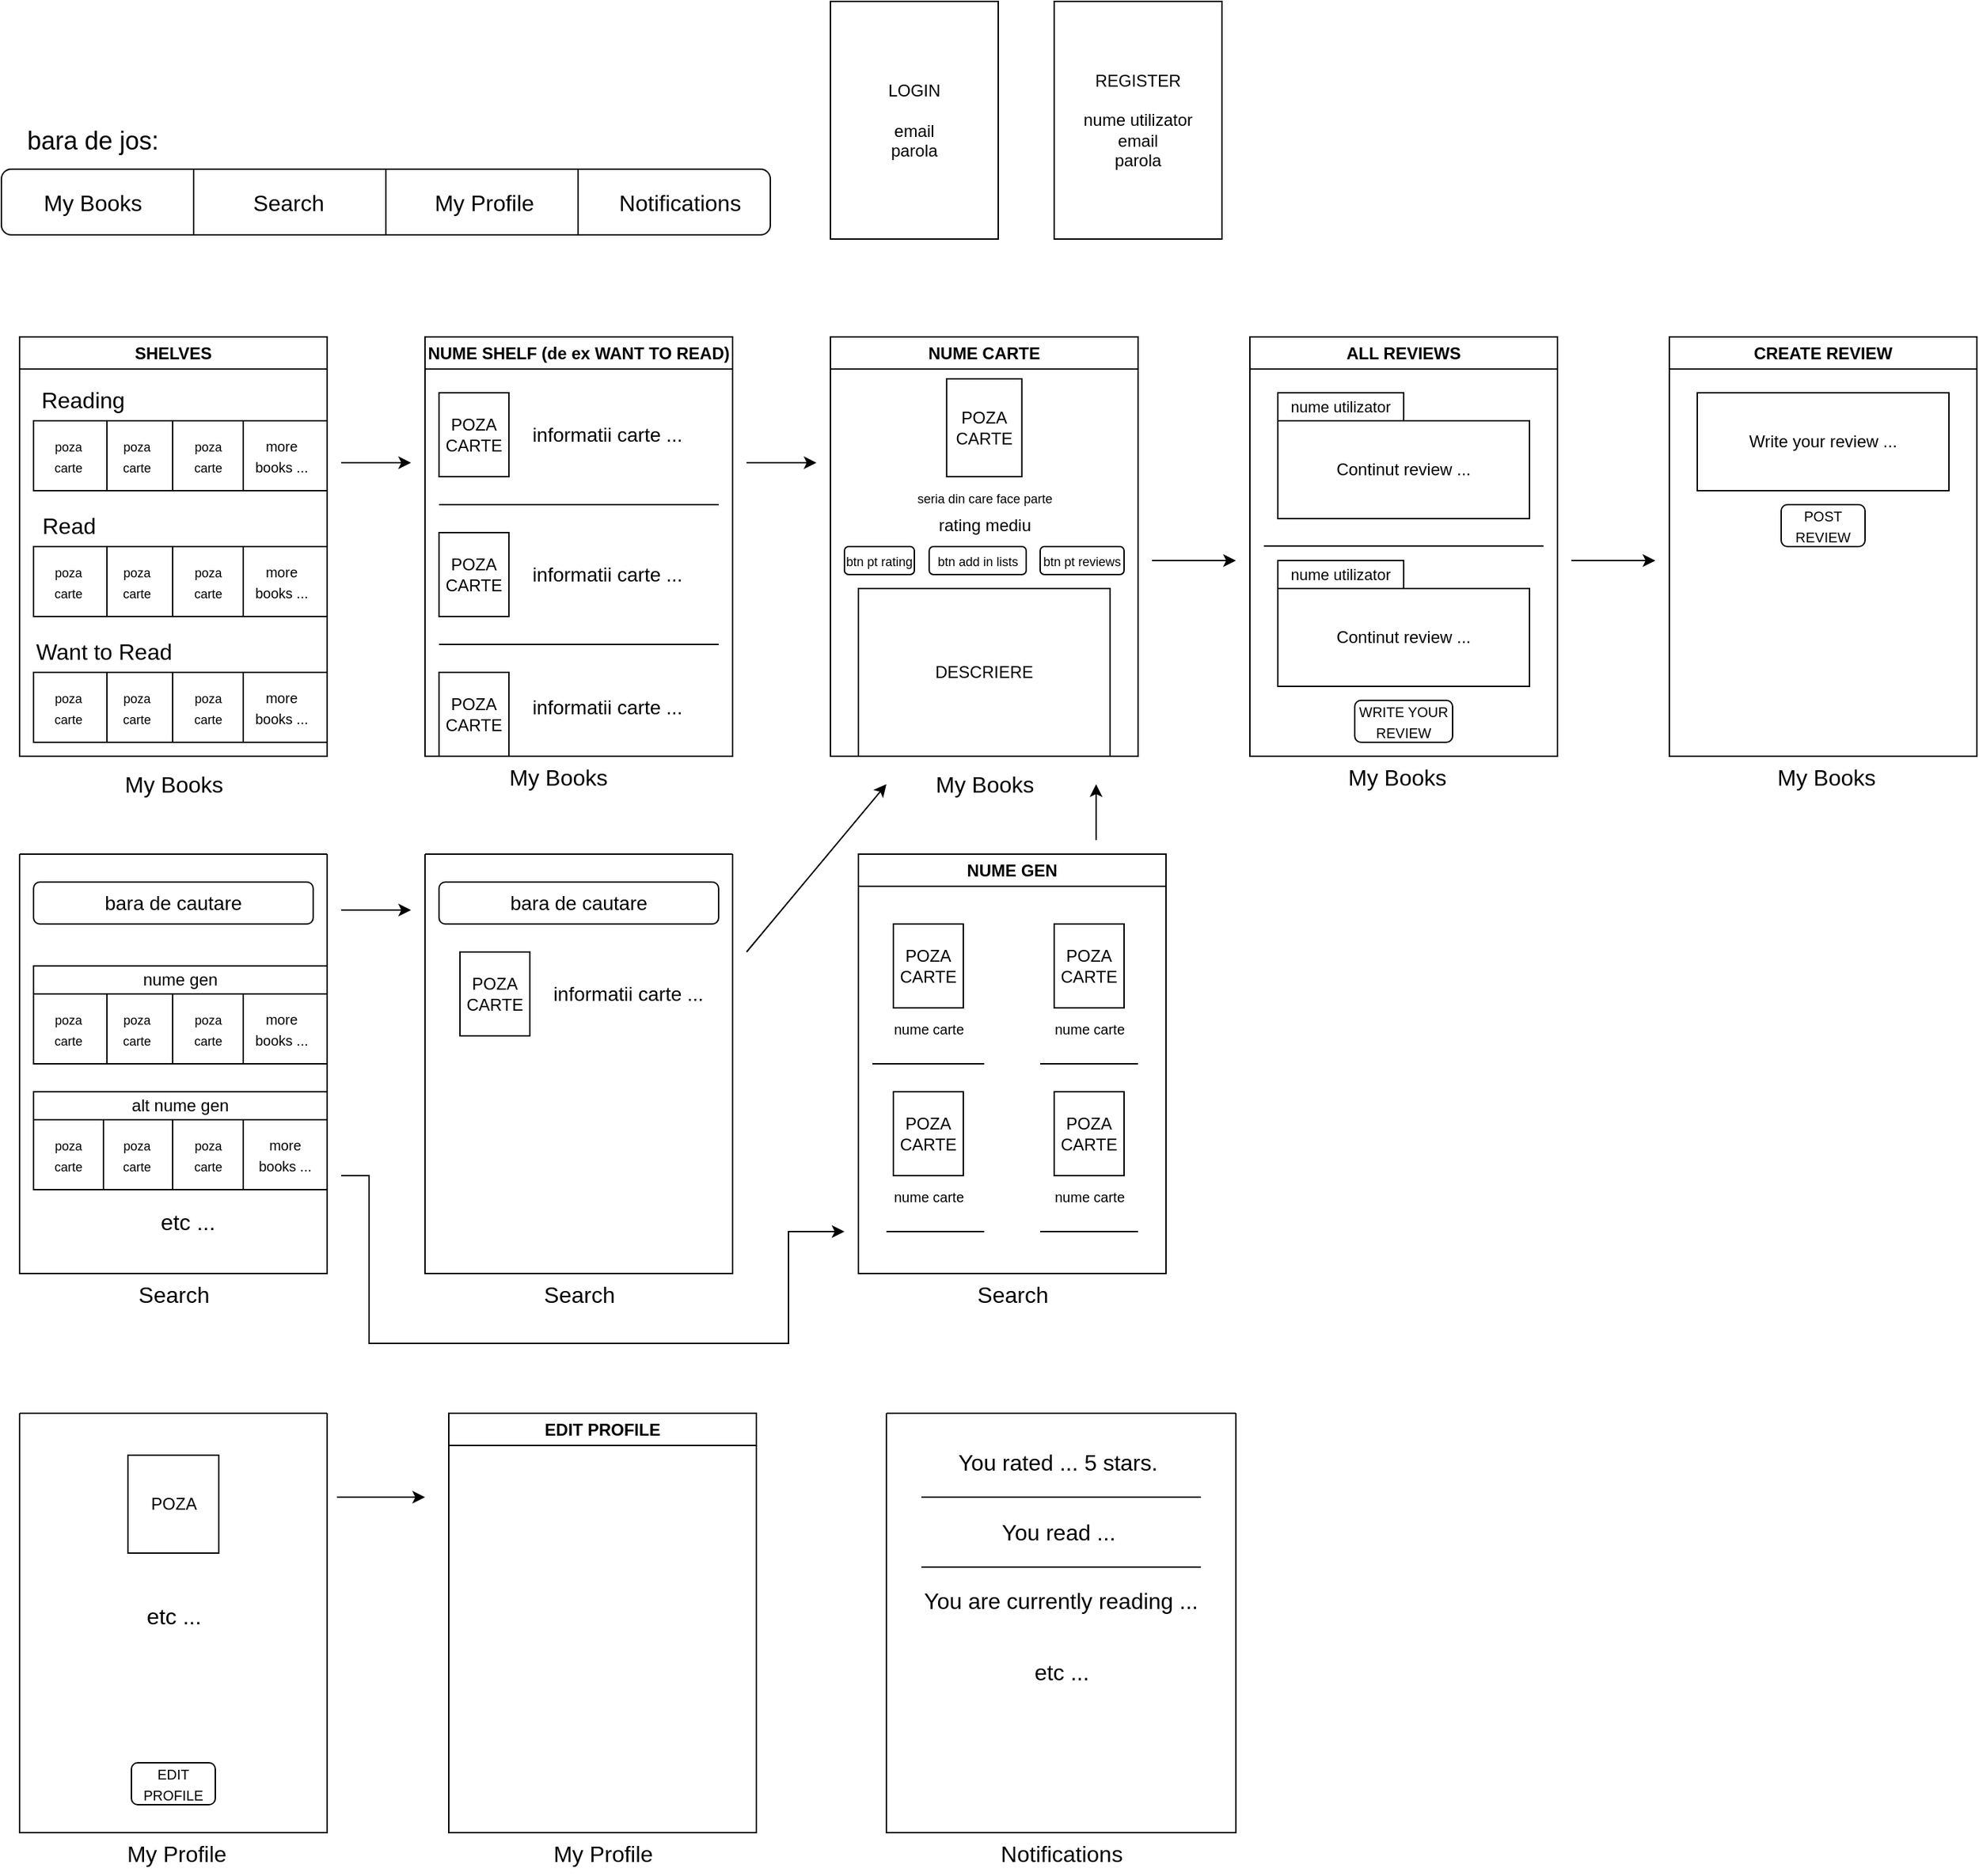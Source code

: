<mxfile version="26.1.0">
  <diagram name="Pagină-1" id="3nINy_-sv0lxahv3zKro">
    <mxGraphModel dx="2117" dy="660" grid="1" gridSize="10" guides="1" tooltips="1" connect="1" arrows="1" fold="1" page="1" pageScale="1" pageWidth="827" pageHeight="1169" math="0" shadow="0">
      <root>
        <mxCell id="0" />
        <mxCell id="1" parent="0" />
        <mxCell id="fT4AIz35A2F0CcpxhLr5-1" value="LOGIN&lt;div&gt;&lt;br&gt;&lt;/div&gt;&lt;div&gt;email&lt;/div&gt;&lt;div&gt;parola&lt;/div&gt;" style="rounded=0;whiteSpace=wrap;html=1;" parent="1" vertex="1">
          <mxGeometry x="70" y="40" width="120" height="170" as="geometry" />
        </mxCell>
        <mxCell id="fT4AIz35A2F0CcpxhLr5-3" value="REGISTER&lt;br&gt;&lt;div&gt;&lt;br&gt;&lt;/div&gt;&lt;div&gt;nume utilizator&lt;/div&gt;&lt;div&gt;email&lt;/div&gt;&lt;div&gt;parola&lt;/div&gt;" style="rounded=0;whiteSpace=wrap;html=1;" parent="1" vertex="1">
          <mxGeometry x="230" y="40" width="120" height="170" as="geometry" />
        </mxCell>
        <mxCell id="fT4AIz35A2F0CcpxhLr5-9" value="NUME CARTE" style="swimlane;whiteSpace=wrap;html=1;" parent="1" vertex="1">
          <mxGeometry x="70" y="280" width="220" height="300" as="geometry" />
        </mxCell>
        <mxCell id="fT4AIz35A2F0CcpxhLr5-10" value="POZA CARTE" style="rounded=0;whiteSpace=wrap;html=1;" parent="fT4AIz35A2F0CcpxhLr5-9" vertex="1">
          <mxGeometry x="83.13" y="30" width="53.75" height="70" as="geometry" />
        </mxCell>
        <mxCell id="fT4AIz35A2F0CcpxhLr5-11" value="&lt;font style=&quot;font-size: 9px;&quot;&gt;seria din care face parte&lt;/font&gt;" style="text;html=1;align=center;verticalAlign=middle;resizable=0;points=[];autosize=1;strokeColor=none;fillColor=none;" parent="fT4AIz35A2F0CcpxhLr5-9" vertex="1">
          <mxGeometry x="50" y="100" width="120" height="30" as="geometry" />
        </mxCell>
        <mxCell id="fT4AIz35A2F0CcpxhLr5-12" value="rating mediu" style="text;html=1;align=center;verticalAlign=middle;resizable=0;points=[];autosize=1;strokeColor=none;fillColor=none;" parent="fT4AIz35A2F0CcpxhLr5-9" vertex="1">
          <mxGeometry x="65" y="120" width="90" height="30" as="geometry" />
        </mxCell>
        <mxCell id="fT4AIz35A2F0CcpxhLr5-16" value="DESCRIERE" style="rounded=0;whiteSpace=wrap;html=1;" parent="fT4AIz35A2F0CcpxhLr5-9" vertex="1">
          <mxGeometry x="20" y="180" width="180" height="120" as="geometry" />
        </mxCell>
        <mxCell id="vKX9cb_u-WbWg1o9BRCX-27" value="&lt;span style=&quot;font-size: 9px;&quot;&gt;btn pt rating&lt;/span&gt;" style="rounded=1;whiteSpace=wrap;html=1;" parent="fT4AIz35A2F0CcpxhLr5-9" vertex="1">
          <mxGeometry x="10" y="150" width="50" height="20" as="geometry" />
        </mxCell>
        <mxCell id="vKX9cb_u-WbWg1o9BRCX-28" value="&lt;span style=&quot;font-size: 9px;&quot;&gt;btn add in lists&lt;/span&gt;" style="rounded=1;whiteSpace=wrap;html=1;" parent="fT4AIz35A2F0CcpxhLr5-9" vertex="1">
          <mxGeometry x="70.63" y="150" width="69.37" height="20" as="geometry" />
        </mxCell>
        <mxCell id="vKX9cb_u-WbWg1o9BRCX-29" value="&lt;span style=&quot;font-size: 9px;&quot;&gt;btn pt reviews&lt;/span&gt;" style="rounded=1;whiteSpace=wrap;html=1;" parent="fT4AIz35A2F0CcpxhLr5-9" vertex="1">
          <mxGeometry x="150" y="150" width="60" height="20" as="geometry" />
        </mxCell>
        <mxCell id="fT4AIz35A2F0CcpxhLr5-20" value="&lt;font style=&quot;font-size: 16px;&quot;&gt;My Books&lt;/font&gt;" style="text;html=1;align=center;verticalAlign=middle;resizable=0;points=[];autosize=1;strokeColor=none;fillColor=none;" parent="1" vertex="1">
          <mxGeometry x="135" y="585" width="90" height="30" as="geometry" />
        </mxCell>
        <mxCell id="fT4AIz35A2F0CcpxhLr5-29" value="&lt;font style=&quot;font-size: 16px;&quot;&gt;Search&lt;/font&gt;" style="text;html=1;align=center;verticalAlign=middle;resizable=0;points=[];autosize=1;strokeColor=none;fillColor=none;" parent="1" vertex="1">
          <mxGeometry x="-435" y="950" width="70" height="30" as="geometry" />
        </mxCell>
        <mxCell id="fT4AIz35A2F0CcpxhLr5-30" value="" style="swimlane;startSize=0;" parent="1" vertex="1">
          <mxGeometry x="-510" y="650" width="220" height="300" as="geometry" />
        </mxCell>
        <mxCell id="fT4AIz35A2F0CcpxhLr5-32" value="&lt;font style=&quot;font-size: 14px;&quot;&gt;bara de cautare&lt;/font&gt;" style="rounded=1;whiteSpace=wrap;html=1;" parent="fT4AIz35A2F0CcpxhLr5-30" vertex="1">
          <mxGeometry x="10" y="20" width="200" height="30" as="geometry" />
        </mxCell>
        <mxCell id="fT4AIz35A2F0CcpxhLr5-33" value="nume gen" style="rounded=0;whiteSpace=wrap;html=1;" parent="fT4AIz35A2F0CcpxhLr5-30" vertex="1">
          <mxGeometry x="10" y="80" width="210" height="20" as="geometry" />
        </mxCell>
        <mxCell id="fT4AIz35A2F0CcpxhLr5-34" value="" style="rounded=0;whiteSpace=wrap;html=1;" parent="fT4AIz35A2F0CcpxhLr5-30" vertex="1">
          <mxGeometry x="10" y="100" width="210" height="50" as="geometry" />
        </mxCell>
        <mxCell id="fT4AIz35A2F0CcpxhLr5-35" value="alt nume gen" style="rounded=0;whiteSpace=wrap;html=1;" parent="fT4AIz35A2F0CcpxhLr5-30" vertex="1">
          <mxGeometry x="10" y="170" width="210" height="20" as="geometry" />
        </mxCell>
        <mxCell id="fT4AIz35A2F0CcpxhLr5-36" value="" style="rounded=0;whiteSpace=wrap;html=1;" parent="fT4AIz35A2F0CcpxhLr5-30" vertex="1">
          <mxGeometry x="10" y="190" width="210" height="50" as="geometry" />
        </mxCell>
        <mxCell id="fT4AIz35A2F0CcpxhLr5-40" value="" style="endArrow=none;html=1;rounded=0;entryX=0.25;entryY=0;entryDx=0;entryDy=0;" parent="fT4AIz35A2F0CcpxhLr5-30" edge="1">
          <mxGeometry width="50" height="50" relative="1" as="geometry">
            <mxPoint x="109.5" y="150" as="sourcePoint" />
            <mxPoint x="109.5" y="100" as="targetPoint" />
          </mxGeometry>
        </mxCell>
        <mxCell id="fT4AIz35A2F0CcpxhLr5-41" value="" style="endArrow=none;html=1;rounded=0;entryX=0.25;entryY=0;entryDx=0;entryDy=0;" parent="fT4AIz35A2F0CcpxhLr5-30" edge="1">
          <mxGeometry width="50" height="50" relative="1" as="geometry">
            <mxPoint x="160" y="150" as="sourcePoint" />
            <mxPoint x="160" y="100" as="targetPoint" />
          </mxGeometry>
        </mxCell>
        <mxCell id="fT4AIz35A2F0CcpxhLr5-42" value="&lt;font style=&quot;font-size: 9px;&quot;&gt;poza carte&lt;/font&gt;" style="text;html=1;align=center;verticalAlign=middle;whiteSpace=wrap;rounded=0;" parent="fT4AIz35A2F0CcpxhLr5-30" vertex="1">
          <mxGeometry x="20" y="110" width="30" height="30" as="geometry" />
        </mxCell>
        <mxCell id="fT4AIz35A2F0CcpxhLr5-44" value="&lt;font style=&quot;font-size: 9px;&quot;&gt;poza carte&lt;/font&gt;" style="text;html=1;align=center;verticalAlign=middle;whiteSpace=wrap;rounded=0;" parent="fT4AIz35A2F0CcpxhLr5-30" vertex="1">
          <mxGeometry x="120" y="110" width="30" height="30" as="geometry" />
        </mxCell>
        <mxCell id="fT4AIz35A2F0CcpxhLr5-43" value="&lt;font style=&quot;font-size: 9px;&quot;&gt;poza carte&lt;/font&gt;" style="text;html=1;align=center;verticalAlign=middle;whiteSpace=wrap;rounded=0;" parent="fT4AIz35A2F0CcpxhLr5-30" vertex="1">
          <mxGeometry x="69" y="110" width="30" height="30" as="geometry" />
        </mxCell>
        <mxCell id="fT4AIz35A2F0CcpxhLr5-47" value="" style="endArrow=none;html=1;rounded=0;entryX=0.25;entryY=0;entryDx=0;entryDy=0;" parent="fT4AIz35A2F0CcpxhLr5-30" edge="1">
          <mxGeometry width="50" height="50" relative="1" as="geometry">
            <mxPoint x="60" y="240" as="sourcePoint" />
            <mxPoint x="60" y="190" as="targetPoint" />
          </mxGeometry>
        </mxCell>
        <mxCell id="fT4AIz35A2F0CcpxhLr5-49" value="" style="endArrow=none;html=1;rounded=0;entryX=0.25;entryY=0;entryDx=0;entryDy=0;" parent="fT4AIz35A2F0CcpxhLr5-30" edge="1">
          <mxGeometry width="50" height="50" relative="1" as="geometry">
            <mxPoint x="160" y="240" as="sourcePoint" />
            <mxPoint x="160" y="190" as="targetPoint" />
          </mxGeometry>
        </mxCell>
        <mxCell id="fT4AIz35A2F0CcpxhLr5-48" value="" style="endArrow=none;html=1;rounded=0;entryX=0.25;entryY=0;entryDx=0;entryDy=0;" parent="fT4AIz35A2F0CcpxhLr5-30" edge="1">
          <mxGeometry width="50" height="50" relative="1" as="geometry">
            <mxPoint x="109.5" y="240" as="sourcePoint" />
            <mxPoint x="109.5" y="190" as="targetPoint" />
          </mxGeometry>
        </mxCell>
        <mxCell id="fT4AIz35A2F0CcpxhLr5-53" value="&lt;font style=&quot;font-size: 10px;&quot;&gt;more books ...&lt;/font&gt;" style="text;html=1;align=center;verticalAlign=middle;whiteSpace=wrap;rounded=0;" parent="fT4AIz35A2F0CcpxhLr5-30" vertex="1">
          <mxGeometry x="170" y="200" width="40" height="30" as="geometry" />
        </mxCell>
        <mxCell id="fT4AIz35A2F0CcpxhLr5-52" value="&lt;font style=&quot;font-size: 9px;&quot;&gt;poza carte&lt;/font&gt;" style="text;html=1;align=center;verticalAlign=middle;whiteSpace=wrap;rounded=0;" parent="fT4AIz35A2F0CcpxhLr5-30" vertex="1">
          <mxGeometry x="120" y="200" width="30" height="30" as="geometry" />
        </mxCell>
        <mxCell id="fT4AIz35A2F0CcpxhLr5-51" value="&lt;font style=&quot;font-size: 9px;&quot;&gt;poza carte&lt;/font&gt;" style="text;html=1;align=center;verticalAlign=middle;whiteSpace=wrap;rounded=0;" parent="fT4AIz35A2F0CcpxhLr5-30" vertex="1">
          <mxGeometry x="69" y="200" width="30" height="30" as="geometry" />
        </mxCell>
        <mxCell id="fT4AIz35A2F0CcpxhLr5-50" value="&lt;font style=&quot;font-size: 9px;&quot;&gt;poza carte&lt;/font&gt;" style="text;html=1;align=center;verticalAlign=middle;whiteSpace=wrap;rounded=0;" parent="fT4AIz35A2F0CcpxhLr5-30" vertex="1">
          <mxGeometry x="20" y="200" width="30" height="30" as="geometry" />
        </mxCell>
        <mxCell id="fT4AIz35A2F0CcpxhLr5-54" value="&lt;font style=&quot;font-size: 16px;&quot;&gt;etc ...&lt;/font&gt;" style="text;html=1;align=center;verticalAlign=middle;resizable=0;points=[];autosize=1;strokeColor=none;fillColor=none;" parent="fT4AIz35A2F0CcpxhLr5-30" vertex="1">
          <mxGeometry x="90" y="248" width="60" height="30" as="geometry" />
        </mxCell>
        <mxCell id="fT4AIz35A2F0CcpxhLr5-39" value="" style="endArrow=none;html=1;rounded=0;entryX=0.25;entryY=0;entryDx=0;entryDy=0;exitX=0.25;exitY=1;exitDx=0;exitDy=0;" parent="fT4AIz35A2F0CcpxhLr5-30" source="fT4AIz35A2F0CcpxhLr5-34" target="fT4AIz35A2F0CcpxhLr5-34" edge="1">
          <mxGeometry width="50" height="50" relative="1" as="geometry">
            <mxPoint x="60" y="150" as="sourcePoint" />
            <mxPoint x="110" y="120" as="targetPoint" />
          </mxGeometry>
        </mxCell>
        <mxCell id="fT4AIz35A2F0CcpxhLr5-78" value="&lt;font style=&quot;font-size: 10px;&quot;&gt;more books ...&lt;/font&gt;" style="text;html=1;align=center;verticalAlign=middle;whiteSpace=wrap;rounded=0;" parent="fT4AIz35A2F0CcpxhLr5-30" vertex="1">
          <mxGeometry x="165" y="110" width="45" height="30" as="geometry" />
        </mxCell>
        <mxCell id="fT4AIz35A2F0CcpxhLr5-55" value="" style="swimlane;startSize=0;" parent="1" vertex="1">
          <mxGeometry x="-510" y="1050" width="220" height="300" as="geometry" />
        </mxCell>
        <mxCell id="fT4AIz35A2F0CcpxhLr5-76" value="POZA" style="rounded=0;whiteSpace=wrap;html=1;" parent="fT4AIz35A2F0CcpxhLr5-55" vertex="1">
          <mxGeometry x="77.5" y="30" width="65" height="70" as="geometry" />
        </mxCell>
        <mxCell id="fT4AIz35A2F0CcpxhLr5-77" value="&lt;font style=&quot;font-size: 16px;&quot;&gt;etc ...&lt;/font&gt;" style="text;html=1;align=center;verticalAlign=middle;resizable=0;points=[];autosize=1;strokeColor=none;fillColor=none;" parent="fT4AIz35A2F0CcpxhLr5-55" vertex="1">
          <mxGeometry x="80" y="130" width="60" height="30" as="geometry" />
        </mxCell>
        <mxCell id="vKX9cb_u-WbWg1o9BRCX-36" value="&lt;font style=&quot;font-size: 10px;&quot;&gt;EDIT PROFILE&lt;/font&gt;" style="rounded=1;whiteSpace=wrap;html=1;" parent="fT4AIz35A2F0CcpxhLr5-55" vertex="1">
          <mxGeometry x="80" y="250" width="60" height="30" as="geometry" />
        </mxCell>
        <mxCell id="fT4AIz35A2F0CcpxhLr5-75" value="&lt;font style=&quot;font-size: 16px;&quot;&gt;My Profile&lt;/font&gt;" style="text;html=1;align=center;verticalAlign=middle;resizable=0;points=[];autosize=1;strokeColor=none;fillColor=none;" parent="1" vertex="1">
          <mxGeometry x="-443" y="1350" width="90" height="30" as="geometry" />
        </mxCell>
        <mxCell id="fT4AIz35A2F0CcpxhLr5-79" value="SHELVES" style="swimlane;whiteSpace=wrap;html=1;" parent="1" vertex="1">
          <mxGeometry x="-510" y="280" width="220" height="300" as="geometry" />
        </mxCell>
        <mxCell id="fT4AIz35A2F0CcpxhLr5-99" value="&lt;font style=&quot;font-size: 16px;&quot;&gt;Reading&lt;/font&gt;" style="text;html=1;align=center;verticalAlign=middle;resizable=0;points=[];autosize=1;strokeColor=none;fillColor=none;" parent="fT4AIz35A2F0CcpxhLr5-79" vertex="1">
          <mxGeometry x="5" y="30" width="80" height="30" as="geometry" />
        </mxCell>
        <mxCell id="fT4AIz35A2F0CcpxhLr5-101" value="&lt;font style=&quot;font-size: 16px;&quot;&gt;Want to Read&lt;/font&gt;" style="text;html=1;align=center;verticalAlign=middle;resizable=0;points=[];autosize=1;strokeColor=none;fillColor=none;" parent="fT4AIz35A2F0CcpxhLr5-79" vertex="1">
          <mxGeometry y="210" width="120" height="30" as="geometry" />
        </mxCell>
        <mxCell id="fT4AIz35A2F0CcpxhLr5-100" value="&lt;font style=&quot;font-size: 16px;&quot;&gt;Read&lt;/font&gt;" style="text;html=1;align=center;verticalAlign=middle;resizable=0;points=[];autosize=1;strokeColor=none;fillColor=none;" parent="fT4AIz35A2F0CcpxhLr5-79" vertex="1">
          <mxGeometry x="5" y="120" width="60" height="30" as="geometry" />
        </mxCell>
        <mxCell id="fT4AIz35A2F0CcpxhLr5-119" value="" style="rounded=0;whiteSpace=wrap;html=1;" parent="fT4AIz35A2F0CcpxhLr5-79" vertex="1">
          <mxGeometry x="10" y="60" width="210" height="50" as="geometry" />
        </mxCell>
        <mxCell id="fT4AIz35A2F0CcpxhLr5-120" value="" style="endArrow=none;html=1;rounded=0;entryX=0.25;entryY=0;entryDx=0;entryDy=0;" parent="fT4AIz35A2F0CcpxhLr5-79" edge="1">
          <mxGeometry width="50" height="50" relative="1" as="geometry">
            <mxPoint x="109.5" y="110" as="sourcePoint" />
            <mxPoint x="109.5" y="60" as="targetPoint" />
          </mxGeometry>
        </mxCell>
        <mxCell id="fT4AIz35A2F0CcpxhLr5-121" value="" style="endArrow=none;html=1;rounded=0;entryX=0.25;entryY=0;entryDx=0;entryDy=0;" parent="fT4AIz35A2F0CcpxhLr5-79" edge="1">
          <mxGeometry width="50" height="50" relative="1" as="geometry">
            <mxPoint x="160" y="110" as="sourcePoint" />
            <mxPoint x="160" y="60" as="targetPoint" />
          </mxGeometry>
        </mxCell>
        <mxCell id="fT4AIz35A2F0CcpxhLr5-122" value="&lt;font style=&quot;font-size: 9px;&quot;&gt;poza carte&lt;/font&gt;" style="text;html=1;align=center;verticalAlign=middle;whiteSpace=wrap;rounded=0;" parent="fT4AIz35A2F0CcpxhLr5-79" vertex="1">
          <mxGeometry x="20" y="70" width="30" height="30" as="geometry" />
        </mxCell>
        <mxCell id="fT4AIz35A2F0CcpxhLr5-123" value="&lt;font style=&quot;font-size: 9px;&quot;&gt;poza carte&lt;/font&gt;" style="text;html=1;align=center;verticalAlign=middle;whiteSpace=wrap;rounded=0;" parent="fT4AIz35A2F0CcpxhLr5-79" vertex="1">
          <mxGeometry x="120" y="70" width="30" height="30" as="geometry" />
        </mxCell>
        <mxCell id="fT4AIz35A2F0CcpxhLr5-124" value="&lt;font style=&quot;font-size: 9px;&quot;&gt;poza carte&lt;/font&gt;" style="text;html=1;align=center;verticalAlign=middle;whiteSpace=wrap;rounded=0;" parent="fT4AIz35A2F0CcpxhLr5-79" vertex="1">
          <mxGeometry x="69" y="70" width="30" height="30" as="geometry" />
        </mxCell>
        <mxCell id="fT4AIz35A2F0CcpxhLr5-125" value="" style="endArrow=none;html=1;rounded=0;entryX=0.25;entryY=0;entryDx=0;entryDy=0;exitX=0.25;exitY=1;exitDx=0;exitDy=0;" parent="fT4AIz35A2F0CcpxhLr5-79" source="fT4AIz35A2F0CcpxhLr5-119" target="fT4AIz35A2F0CcpxhLr5-119" edge="1">
          <mxGeometry width="50" height="50" relative="1" as="geometry">
            <mxPoint x="60" y="110" as="sourcePoint" />
            <mxPoint x="110" y="80" as="targetPoint" />
          </mxGeometry>
        </mxCell>
        <mxCell id="fT4AIz35A2F0CcpxhLr5-126" value="&lt;font style=&quot;font-size: 10px;&quot;&gt;more books ...&lt;/font&gt;" style="text;html=1;align=center;verticalAlign=middle;whiteSpace=wrap;rounded=0;" parent="fT4AIz35A2F0CcpxhLr5-79" vertex="1">
          <mxGeometry x="165" y="70" width="45" height="30" as="geometry" />
        </mxCell>
        <mxCell id="fT4AIz35A2F0CcpxhLr5-143" value="" style="rounded=0;whiteSpace=wrap;html=1;" parent="fT4AIz35A2F0CcpxhLr5-79" vertex="1">
          <mxGeometry x="10" y="150" width="210" height="50" as="geometry" />
        </mxCell>
        <mxCell id="fT4AIz35A2F0CcpxhLr5-144" value="" style="endArrow=none;html=1;rounded=0;entryX=0.25;entryY=0;entryDx=0;entryDy=0;" parent="fT4AIz35A2F0CcpxhLr5-79" edge="1">
          <mxGeometry width="50" height="50" relative="1" as="geometry">
            <mxPoint x="109.5" y="200" as="sourcePoint" />
            <mxPoint x="109.5" y="150" as="targetPoint" />
          </mxGeometry>
        </mxCell>
        <mxCell id="fT4AIz35A2F0CcpxhLr5-145" value="" style="endArrow=none;html=1;rounded=0;entryX=0.25;entryY=0;entryDx=0;entryDy=0;" parent="fT4AIz35A2F0CcpxhLr5-79" edge="1">
          <mxGeometry width="50" height="50" relative="1" as="geometry">
            <mxPoint x="160" y="200" as="sourcePoint" />
            <mxPoint x="160" y="150" as="targetPoint" />
          </mxGeometry>
        </mxCell>
        <mxCell id="fT4AIz35A2F0CcpxhLr5-146" value="&lt;font style=&quot;font-size: 9px;&quot;&gt;poza carte&lt;/font&gt;" style="text;html=1;align=center;verticalAlign=middle;whiteSpace=wrap;rounded=0;" parent="fT4AIz35A2F0CcpxhLr5-79" vertex="1">
          <mxGeometry x="20" y="160" width="30" height="30" as="geometry" />
        </mxCell>
        <mxCell id="fT4AIz35A2F0CcpxhLr5-147" value="&lt;font style=&quot;font-size: 9px;&quot;&gt;poza carte&lt;/font&gt;" style="text;html=1;align=center;verticalAlign=middle;whiteSpace=wrap;rounded=0;" parent="fT4AIz35A2F0CcpxhLr5-79" vertex="1">
          <mxGeometry x="120" y="160" width="30" height="30" as="geometry" />
        </mxCell>
        <mxCell id="fT4AIz35A2F0CcpxhLr5-148" value="&lt;font style=&quot;font-size: 9px;&quot;&gt;poza carte&lt;/font&gt;" style="text;html=1;align=center;verticalAlign=middle;whiteSpace=wrap;rounded=0;" parent="fT4AIz35A2F0CcpxhLr5-79" vertex="1">
          <mxGeometry x="69" y="160" width="30" height="30" as="geometry" />
        </mxCell>
        <mxCell id="fT4AIz35A2F0CcpxhLr5-149" value="" style="endArrow=none;html=1;rounded=0;entryX=0.25;entryY=0;entryDx=0;entryDy=0;exitX=0.25;exitY=1;exitDx=0;exitDy=0;" parent="fT4AIz35A2F0CcpxhLr5-79" source="fT4AIz35A2F0CcpxhLr5-143" target="fT4AIz35A2F0CcpxhLr5-143" edge="1">
          <mxGeometry width="50" height="50" relative="1" as="geometry">
            <mxPoint x="60" y="200" as="sourcePoint" />
            <mxPoint x="110" y="170" as="targetPoint" />
          </mxGeometry>
        </mxCell>
        <mxCell id="fT4AIz35A2F0CcpxhLr5-150" value="&lt;font style=&quot;font-size: 10px;&quot;&gt;more books ...&lt;/font&gt;" style="text;html=1;align=center;verticalAlign=middle;whiteSpace=wrap;rounded=0;" parent="fT4AIz35A2F0CcpxhLr5-79" vertex="1">
          <mxGeometry x="165" y="160" width="45" height="30" as="geometry" />
        </mxCell>
        <mxCell id="fT4AIz35A2F0CcpxhLr5-179" value="" style="rounded=0;whiteSpace=wrap;html=1;" parent="fT4AIz35A2F0CcpxhLr5-79" vertex="1">
          <mxGeometry x="10" y="240" width="210" height="50" as="geometry" />
        </mxCell>
        <mxCell id="fT4AIz35A2F0CcpxhLr5-180" value="" style="endArrow=none;html=1;rounded=0;entryX=0.25;entryY=0;entryDx=0;entryDy=0;" parent="fT4AIz35A2F0CcpxhLr5-79" edge="1">
          <mxGeometry width="50" height="50" relative="1" as="geometry">
            <mxPoint x="109.5" y="290" as="sourcePoint" />
            <mxPoint x="109.5" y="240" as="targetPoint" />
          </mxGeometry>
        </mxCell>
        <mxCell id="fT4AIz35A2F0CcpxhLr5-181" value="" style="endArrow=none;html=1;rounded=0;entryX=0.25;entryY=0;entryDx=0;entryDy=0;" parent="fT4AIz35A2F0CcpxhLr5-79" edge="1">
          <mxGeometry width="50" height="50" relative="1" as="geometry">
            <mxPoint x="160" y="290" as="sourcePoint" />
            <mxPoint x="160" y="240" as="targetPoint" />
          </mxGeometry>
        </mxCell>
        <mxCell id="fT4AIz35A2F0CcpxhLr5-182" value="&lt;font style=&quot;font-size: 9px;&quot;&gt;poza carte&lt;/font&gt;" style="text;html=1;align=center;verticalAlign=middle;whiteSpace=wrap;rounded=0;" parent="fT4AIz35A2F0CcpxhLr5-79" vertex="1">
          <mxGeometry x="20" y="250" width="30" height="30" as="geometry" />
        </mxCell>
        <mxCell id="fT4AIz35A2F0CcpxhLr5-183" value="&lt;font style=&quot;font-size: 9px;&quot;&gt;poza carte&lt;/font&gt;" style="text;html=1;align=center;verticalAlign=middle;whiteSpace=wrap;rounded=0;" parent="fT4AIz35A2F0CcpxhLr5-79" vertex="1">
          <mxGeometry x="120" y="250" width="30" height="30" as="geometry" />
        </mxCell>
        <mxCell id="fT4AIz35A2F0CcpxhLr5-184" value="&lt;font style=&quot;font-size: 9px;&quot;&gt;poza carte&lt;/font&gt;" style="text;html=1;align=center;verticalAlign=middle;whiteSpace=wrap;rounded=0;" parent="fT4AIz35A2F0CcpxhLr5-79" vertex="1">
          <mxGeometry x="69" y="250" width="30" height="30" as="geometry" />
        </mxCell>
        <mxCell id="fT4AIz35A2F0CcpxhLr5-185" value="" style="endArrow=none;html=1;rounded=0;entryX=0.25;entryY=0;entryDx=0;entryDy=0;exitX=0.25;exitY=1;exitDx=0;exitDy=0;" parent="fT4AIz35A2F0CcpxhLr5-79" source="fT4AIz35A2F0CcpxhLr5-179" target="fT4AIz35A2F0CcpxhLr5-179" edge="1">
          <mxGeometry width="50" height="50" relative="1" as="geometry">
            <mxPoint x="60" y="290" as="sourcePoint" />
            <mxPoint x="110" y="260" as="targetPoint" />
          </mxGeometry>
        </mxCell>
        <mxCell id="fT4AIz35A2F0CcpxhLr5-186" value="&lt;font style=&quot;font-size: 10px;&quot;&gt;more books ...&lt;/font&gt;" style="text;html=1;align=center;verticalAlign=middle;whiteSpace=wrap;rounded=0;" parent="fT4AIz35A2F0CcpxhLr5-79" vertex="1">
          <mxGeometry x="165" y="250" width="45" height="30" as="geometry" />
        </mxCell>
        <mxCell id="fT4AIz35A2F0CcpxhLr5-87" value="&lt;font style=&quot;font-size: 16px;&quot;&gt;My Books&lt;/font&gt;" style="text;html=1;align=center;verticalAlign=middle;resizable=0;points=[];autosize=1;strokeColor=none;fillColor=none;" parent="1" vertex="1">
          <mxGeometry x="-170" y="580" width="90" height="30" as="geometry" />
        </mxCell>
        <mxCell id="fT4AIz35A2F0CcpxhLr5-88" value="&lt;font style=&quot;font-size: 18px;&quot;&gt;bara de jos:&lt;/font&gt;" style="text;html=1;align=center;verticalAlign=middle;resizable=0;points=[];autosize=1;strokeColor=none;fillColor=none;" parent="1" vertex="1">
          <mxGeometry x="-518" y="120" width="120" height="40" as="geometry" />
        </mxCell>
        <mxCell id="fT4AIz35A2F0CcpxhLr5-89" value="" style="rounded=1;whiteSpace=wrap;html=1;" parent="1" vertex="1">
          <mxGeometry x="-523" y="160" width="550" height="47" as="geometry" />
        </mxCell>
        <mxCell id="fT4AIz35A2F0CcpxhLr5-90" value="" style="endArrow=none;html=1;rounded=0;exitX=0.25;exitY=0;exitDx=0;exitDy=0;entryX=0.25;entryY=1;entryDx=0;entryDy=0;" parent="1" source="fT4AIz35A2F0CcpxhLr5-89" target="fT4AIz35A2F0CcpxhLr5-89" edge="1">
          <mxGeometry width="50" height="50" relative="1" as="geometry">
            <mxPoint x="-103" y="157" as="sourcePoint" />
            <mxPoint x="-53" y="107" as="targetPoint" />
          </mxGeometry>
        </mxCell>
        <mxCell id="fT4AIz35A2F0CcpxhLr5-91" value="" style="endArrow=none;html=1;rounded=0;exitX=0.5;exitY=0;exitDx=0;exitDy=0;entryX=0.5;entryY=1;entryDx=0;entryDy=0;" parent="1" source="fT4AIz35A2F0CcpxhLr5-89" target="fT4AIz35A2F0CcpxhLr5-89" edge="1">
          <mxGeometry width="50" height="50" relative="1" as="geometry">
            <mxPoint x="-273" y="160" as="sourcePoint" />
            <mxPoint x="-273" y="207" as="targetPoint" />
          </mxGeometry>
        </mxCell>
        <mxCell id="fT4AIz35A2F0CcpxhLr5-93" value="" style="endArrow=none;html=1;rounded=0;exitX=0.75;exitY=0;exitDx=0;exitDy=0;entryX=0.75;entryY=1;entryDx=0;entryDy=0;" parent="1" source="fT4AIz35A2F0CcpxhLr5-89" target="fT4AIz35A2F0CcpxhLr5-89" edge="1">
          <mxGeometry width="50" height="50" relative="1" as="geometry">
            <mxPoint x="-366" y="180" as="sourcePoint" />
            <mxPoint x="-366" y="227" as="targetPoint" />
          </mxGeometry>
        </mxCell>
        <mxCell id="fT4AIz35A2F0CcpxhLr5-95" value="&lt;font style=&quot;font-size: 16px;&quot;&gt;My Books&lt;/font&gt;" style="text;html=1;align=center;verticalAlign=middle;resizable=0;points=[];autosize=1;strokeColor=none;fillColor=none;" parent="1" vertex="1">
          <mxGeometry x="-503" y="168.5" width="90" height="30" as="geometry" />
        </mxCell>
        <mxCell id="fT4AIz35A2F0CcpxhLr5-96" value="&lt;font style=&quot;font-size: 16px;&quot;&gt;Search&lt;/font&gt;" style="text;html=1;align=center;verticalAlign=middle;resizable=0;points=[];autosize=1;strokeColor=none;fillColor=none;" parent="1" vertex="1">
          <mxGeometry x="-353" y="168.5" width="70" height="30" as="geometry" />
        </mxCell>
        <mxCell id="fT4AIz35A2F0CcpxhLr5-97" value="&lt;font style=&quot;font-size: 16px;&quot;&gt;My Profile&lt;/font&gt;" style="text;html=1;align=center;verticalAlign=middle;resizable=0;points=[];autosize=1;strokeColor=none;fillColor=none;" parent="1" vertex="1">
          <mxGeometry x="-223" y="168.5" width="90" height="30" as="geometry" />
        </mxCell>
        <mxCell id="fT4AIz35A2F0CcpxhLr5-98" value="&lt;font style=&quot;font-size: 16px;&quot;&gt;Notifications&lt;/font&gt;" style="text;html=1;align=center;verticalAlign=middle;resizable=0;points=[];autosize=1;strokeColor=none;fillColor=none;" parent="1" vertex="1">
          <mxGeometry x="-93" y="168.5" width="110" height="30" as="geometry" />
        </mxCell>
        <mxCell id="fT4AIz35A2F0CcpxhLr5-102" value="NUME SHELF (de ex WANT TO READ)" style="swimlane;whiteSpace=wrap;html=1;" parent="1" vertex="1">
          <mxGeometry x="-220" y="280" width="220" height="300" as="geometry" />
        </mxCell>
        <mxCell id="fT4AIz35A2F0CcpxhLr5-187" value="POZA CARTE" style="rounded=0;whiteSpace=wrap;html=1;" parent="fT4AIz35A2F0CcpxhLr5-102" vertex="1">
          <mxGeometry x="10" y="40" width="50" height="60" as="geometry" />
        </mxCell>
        <mxCell id="fT4AIz35A2F0CcpxhLr5-189" value="POZA CARTE" style="rounded=0;whiteSpace=wrap;html=1;" parent="fT4AIz35A2F0CcpxhLr5-102" vertex="1">
          <mxGeometry x="10" y="240" width="50" height="60" as="geometry" />
        </mxCell>
        <mxCell id="fT4AIz35A2F0CcpxhLr5-188" value="POZA CARTE" style="rounded=0;whiteSpace=wrap;html=1;" parent="fT4AIz35A2F0CcpxhLr5-102" vertex="1">
          <mxGeometry x="10" y="140" width="50" height="60" as="geometry" />
        </mxCell>
        <mxCell id="fT4AIz35A2F0CcpxhLr5-190" value="" style="endArrow=none;html=1;rounded=0;" parent="fT4AIz35A2F0CcpxhLr5-102" edge="1">
          <mxGeometry width="50" height="50" relative="1" as="geometry">
            <mxPoint x="10" y="120" as="sourcePoint" />
            <mxPoint x="210" y="120" as="targetPoint" />
          </mxGeometry>
        </mxCell>
        <mxCell id="fT4AIz35A2F0CcpxhLr5-191" value="" style="endArrow=none;html=1;rounded=0;" parent="fT4AIz35A2F0CcpxhLr5-102" edge="1">
          <mxGeometry width="50" height="50" relative="1" as="geometry">
            <mxPoint x="10" y="220" as="sourcePoint" />
            <mxPoint x="210" y="220" as="targetPoint" />
          </mxGeometry>
        </mxCell>
        <mxCell id="fT4AIz35A2F0CcpxhLr5-192" value="&lt;font style=&quot;font-size: 14px;&quot;&gt;informatii carte ...&lt;/font&gt;" style="text;html=1;align=center;verticalAlign=middle;resizable=0;points=[];autosize=1;strokeColor=none;fillColor=none;" parent="fT4AIz35A2F0CcpxhLr5-102" vertex="1">
          <mxGeometry x="65" y="55" width="130" height="30" as="geometry" />
        </mxCell>
        <mxCell id="fT4AIz35A2F0CcpxhLr5-194" value="&lt;font style=&quot;font-size: 14px;&quot;&gt;informatii carte ...&lt;/font&gt;" style="text;html=1;align=center;verticalAlign=middle;resizable=0;points=[];autosize=1;strokeColor=none;fillColor=none;" parent="fT4AIz35A2F0CcpxhLr5-102" vertex="1">
          <mxGeometry x="65" y="250" width="130" height="30" as="geometry" />
        </mxCell>
        <mxCell id="fT4AIz35A2F0CcpxhLr5-193" value="&lt;font style=&quot;font-size: 14px;&quot;&gt;informatii carte ...&lt;/font&gt;" style="text;html=1;align=center;verticalAlign=middle;resizable=0;points=[];autosize=1;strokeColor=none;fillColor=none;" parent="fT4AIz35A2F0CcpxhLr5-102" vertex="1">
          <mxGeometry x="65" y="155" width="130" height="30" as="geometry" />
        </mxCell>
        <mxCell id="fT4AIz35A2F0CcpxhLr5-106" value="&lt;font style=&quot;font-size: 16px;&quot;&gt;My Books&lt;/font&gt;" style="text;html=1;align=center;verticalAlign=middle;resizable=0;points=[];autosize=1;strokeColor=none;fillColor=none;" parent="1" vertex="1">
          <mxGeometry x="-445" y="585" width="90" height="30" as="geometry" />
        </mxCell>
        <mxCell id="fT4AIz35A2F0CcpxhLr5-195" value="" style="endArrow=classic;html=1;rounded=0;" parent="1" edge="1">
          <mxGeometry width="50" height="50" relative="1" as="geometry">
            <mxPoint x="-280" y="370" as="sourcePoint" />
            <mxPoint x="-230" y="370" as="targetPoint" />
          </mxGeometry>
        </mxCell>
        <mxCell id="fT4AIz35A2F0CcpxhLr5-196" value="" style="endArrow=classic;html=1;rounded=0;" parent="1" edge="1">
          <mxGeometry width="50" height="50" relative="1" as="geometry">
            <mxPoint x="10" y="370" as="sourcePoint" />
            <mxPoint x="60" y="370" as="targetPoint" />
          </mxGeometry>
        </mxCell>
        <mxCell id="fT4AIz35A2F0CcpxhLr5-200" value="" style="endArrow=classic;html=1;rounded=0;" parent="1" edge="1">
          <mxGeometry width="50" height="50" relative="1" as="geometry">
            <mxPoint x="-280" y="690" as="sourcePoint" />
            <mxPoint x="-230" y="690" as="targetPoint" />
          </mxGeometry>
        </mxCell>
        <mxCell id="fT4AIz35A2F0CcpxhLr5-201" value="" style="swimlane;startSize=0;" parent="1" vertex="1">
          <mxGeometry x="-220" y="650" width="220" height="300" as="geometry" />
        </mxCell>
        <mxCell id="fT4AIz35A2F0CcpxhLr5-202" value="&lt;font style=&quot;font-size: 14px;&quot;&gt;bara de cautare&lt;/font&gt;" style="rounded=1;whiteSpace=wrap;html=1;" parent="fT4AIz35A2F0CcpxhLr5-201" vertex="1">
          <mxGeometry x="10" y="20" width="200" height="30" as="geometry" />
        </mxCell>
        <mxCell id="fT4AIz35A2F0CcpxhLr5-223" value="POZA CARTE" style="rounded=0;whiteSpace=wrap;html=1;" parent="fT4AIz35A2F0CcpxhLr5-201" vertex="1">
          <mxGeometry x="25" y="70" width="50" height="60" as="geometry" />
        </mxCell>
        <mxCell id="fT4AIz35A2F0CcpxhLr5-224" value="&lt;font style=&quot;font-size: 14px;&quot;&gt;informatii carte ...&lt;/font&gt;" style="text;html=1;align=center;verticalAlign=middle;resizable=0;points=[];autosize=1;strokeColor=none;fillColor=none;" parent="fT4AIz35A2F0CcpxhLr5-201" vertex="1">
          <mxGeometry x="80" y="85" width="130" height="30" as="geometry" />
        </mxCell>
        <mxCell id="fT4AIz35A2F0CcpxhLr5-222" value="&lt;font style=&quot;font-size: 16px;&quot;&gt;Search&lt;/font&gt;" style="text;html=1;align=center;verticalAlign=middle;resizable=0;points=[];autosize=1;strokeColor=none;fillColor=none;" parent="1" vertex="1">
          <mxGeometry x="-145" y="950" width="70" height="30" as="geometry" />
        </mxCell>
        <mxCell id="fT4AIz35A2F0CcpxhLr5-225" value="" style="endArrow=classic;html=1;rounded=0;" parent="1" edge="1">
          <mxGeometry width="50" height="50" relative="1" as="geometry">
            <mxPoint x="10" y="720" as="sourcePoint" />
            <mxPoint x="110" y="600" as="targetPoint" />
          </mxGeometry>
        </mxCell>
        <mxCell id="fT4AIz35A2F0CcpxhLr5-230" value="&lt;font style=&quot;font-size: 16px;&quot;&gt;Search&lt;/font&gt;" style="text;html=1;align=center;verticalAlign=middle;resizable=0;points=[];autosize=1;strokeColor=none;fillColor=none;" parent="1" vertex="1">
          <mxGeometry x="165" y="950" width="70" height="30" as="geometry" />
        </mxCell>
        <mxCell id="fT4AIz35A2F0CcpxhLr5-231" value="NUME GEN" style="swimlane;whiteSpace=wrap;html=1;" parent="1" vertex="1">
          <mxGeometry x="90" y="650" width="220" height="300" as="geometry" />
        </mxCell>
        <mxCell id="fT4AIz35A2F0CcpxhLr5-240" value="POZA CARTE" style="rounded=0;whiteSpace=wrap;html=1;" parent="fT4AIz35A2F0CcpxhLr5-231" vertex="1">
          <mxGeometry x="25" y="50" width="50" height="60" as="geometry" />
        </mxCell>
        <mxCell id="fT4AIz35A2F0CcpxhLr5-243" value="&lt;font style=&quot;font-size: 10px;&quot;&gt;nume carte&lt;/font&gt;" style="text;html=1;align=center;verticalAlign=middle;resizable=0;points=[];autosize=1;strokeColor=none;fillColor=none;" parent="fT4AIz35A2F0CcpxhLr5-231" vertex="1">
          <mxGeometry x="15" y="110" width="70" height="30" as="geometry" />
        </mxCell>
        <mxCell id="fT4AIz35A2F0CcpxhLr5-246" value="POZA CARTE" style="rounded=0;whiteSpace=wrap;html=1;" parent="fT4AIz35A2F0CcpxhLr5-231" vertex="1">
          <mxGeometry x="140" y="50" width="50" height="60" as="geometry" />
        </mxCell>
        <mxCell id="fT4AIz35A2F0CcpxhLr5-247" value="&lt;font style=&quot;font-size: 10px;&quot;&gt;nume carte&lt;/font&gt;" style="text;html=1;align=center;verticalAlign=middle;resizable=0;points=[];autosize=1;strokeColor=none;fillColor=none;" parent="fT4AIz35A2F0CcpxhLr5-231" vertex="1">
          <mxGeometry x="130" y="110" width="70" height="30" as="geometry" />
        </mxCell>
        <mxCell id="fT4AIz35A2F0CcpxhLr5-248" value="POZA CARTE" style="rounded=0;whiteSpace=wrap;html=1;" parent="fT4AIz35A2F0CcpxhLr5-231" vertex="1">
          <mxGeometry x="25" y="170" width="50" height="60" as="geometry" />
        </mxCell>
        <mxCell id="fT4AIz35A2F0CcpxhLr5-249" value="&lt;font style=&quot;font-size: 10px;&quot;&gt;nume carte&lt;/font&gt;" style="text;html=1;align=center;verticalAlign=middle;resizable=0;points=[];autosize=1;strokeColor=none;fillColor=none;" parent="fT4AIz35A2F0CcpxhLr5-231" vertex="1">
          <mxGeometry x="15" y="230" width="70" height="30" as="geometry" />
        </mxCell>
        <mxCell id="fT4AIz35A2F0CcpxhLr5-251" value="POZA CARTE" style="rounded=0;whiteSpace=wrap;html=1;" parent="fT4AIz35A2F0CcpxhLr5-231" vertex="1">
          <mxGeometry x="140" y="170" width="50" height="60" as="geometry" />
        </mxCell>
        <mxCell id="fT4AIz35A2F0CcpxhLr5-252" value="&lt;font style=&quot;font-size: 10px;&quot;&gt;nume carte&lt;/font&gt;" style="text;html=1;align=center;verticalAlign=middle;resizable=0;points=[];autosize=1;strokeColor=none;fillColor=none;" parent="fT4AIz35A2F0CcpxhLr5-231" vertex="1">
          <mxGeometry x="130" y="230" width="70" height="30" as="geometry" />
        </mxCell>
        <mxCell id="fT4AIz35A2F0CcpxhLr5-250" value="" style="endArrow=none;html=1;rounded=0;" parent="1" edge="1">
          <mxGeometry width="50" height="50" relative="1" as="geometry">
            <mxPoint x="100" y="800" as="sourcePoint" />
            <mxPoint x="180" y="800" as="targetPoint" />
          </mxGeometry>
        </mxCell>
        <mxCell id="fT4AIz35A2F0CcpxhLr5-255" value="" style="endArrow=none;html=1;rounded=0;" parent="1" edge="1">
          <mxGeometry width="50" height="50" relative="1" as="geometry">
            <mxPoint x="220" y="800" as="sourcePoint" />
            <mxPoint x="290" y="800" as="targetPoint" />
          </mxGeometry>
        </mxCell>
        <mxCell id="fT4AIz35A2F0CcpxhLr5-256" value="" style="endArrow=none;html=1;rounded=0;" parent="1" edge="1">
          <mxGeometry width="50" height="50" relative="1" as="geometry">
            <mxPoint x="110" y="920" as="sourcePoint" />
            <mxPoint x="180" y="920" as="targetPoint" />
          </mxGeometry>
        </mxCell>
        <mxCell id="fT4AIz35A2F0CcpxhLr5-257" value="" style="endArrow=none;html=1;rounded=0;" parent="1" edge="1">
          <mxGeometry width="50" height="50" relative="1" as="geometry">
            <mxPoint x="220" y="920" as="sourcePoint" />
            <mxPoint x="290" y="920" as="targetPoint" />
          </mxGeometry>
        </mxCell>
        <mxCell id="fT4AIz35A2F0CcpxhLr5-258" value="" style="endArrow=classic;html=1;rounded=0;" parent="1" edge="1">
          <mxGeometry width="50" height="50" relative="1" as="geometry">
            <mxPoint x="-280" y="880" as="sourcePoint" />
            <mxPoint x="80" y="920" as="targetPoint" />
            <Array as="points">
              <mxPoint x="-260" y="880" />
              <mxPoint x="-260" y="1000" />
              <mxPoint x="40" y="1000" />
              <mxPoint x="40" y="920" />
            </Array>
          </mxGeometry>
        </mxCell>
        <mxCell id="fT4AIz35A2F0CcpxhLr5-259" value="" style="endArrow=classic;html=1;rounded=0;" parent="1" edge="1">
          <mxGeometry width="50" height="50" relative="1" as="geometry">
            <mxPoint x="260" y="640" as="sourcePoint" />
            <mxPoint x="260" y="600" as="targetPoint" />
          </mxGeometry>
        </mxCell>
        <mxCell id="vKX9cb_u-WbWg1o9BRCX-1" value="CREATE REVIEW" style="swimlane;whiteSpace=wrap;html=1;" parent="1" vertex="1">
          <mxGeometry x="670" y="280" width="220" height="300" as="geometry" />
        </mxCell>
        <mxCell id="vKX9cb_u-WbWg1o9BRCX-25" value="Write your review ..." style="rounded=0;whiteSpace=wrap;html=1;" parent="vKX9cb_u-WbWg1o9BRCX-1" vertex="1">
          <mxGeometry x="20" y="40" width="180" height="70" as="geometry" />
        </mxCell>
        <mxCell id="vKX9cb_u-WbWg1o9BRCX-26" value="&lt;font style=&quot;font-size: 10px;&quot;&gt;POST REVIEW&lt;/font&gt;" style="rounded=1;whiteSpace=wrap;html=1;" parent="vKX9cb_u-WbWg1o9BRCX-1" vertex="1">
          <mxGeometry x="80" y="120" width="60" height="30" as="geometry" />
        </mxCell>
        <mxCell id="vKX9cb_u-WbWg1o9BRCX-10" value="" style="swimlane;startSize=0;" parent="1" vertex="1">
          <mxGeometry x="110" y="1050" width="250" height="300" as="geometry" />
        </mxCell>
        <mxCell id="vKX9cb_u-WbWg1o9BRCX-14" value="&lt;font style=&quot;font-size: 16px;&quot;&gt;You rated ... 5 stars.&amp;nbsp;&lt;/font&gt;" style="text;html=1;align=center;verticalAlign=middle;whiteSpace=wrap;rounded=0;" parent="vKX9cb_u-WbWg1o9BRCX-10" vertex="1">
          <mxGeometry x="-5" y="20" width="260" height="30" as="geometry" />
        </mxCell>
        <mxCell id="vKX9cb_u-WbWg1o9BRCX-15" value="&lt;font style=&quot;font-size: 16px;&quot;&gt;You read ...&amp;nbsp;&lt;/font&gt;" style="text;html=1;align=center;verticalAlign=middle;whiteSpace=wrap;rounded=0;" parent="vKX9cb_u-WbWg1o9BRCX-10" vertex="1">
          <mxGeometry x="43.5" y="70" width="163" height="30" as="geometry" />
        </mxCell>
        <mxCell id="vKX9cb_u-WbWg1o9BRCX-16" value="&lt;font style=&quot;font-size: 16px;&quot;&gt;You are currently reading ...&lt;span style=&quot;color: rgba(0, 0, 0, 0); font-family: monospace; font-size: 0px; text-align: start; text-wrap-mode: nowrap;&quot;&gt;%3CmxGraphModel%3E%3Croot%3E%3CmxCell%20id%3D%220%22%2F%3E%3CmxCell%20id%3D%221%22%20parent%3D%220%22%2F%3E%3CmxCell%20id%3D%222%22%20value%3D%22%26lt%3Bfont%20style%3D%26quot%3Bfont-size%3A%2016px%3B%26quot%3B%26gt%3BYou%20read%20book%20...%26amp%3Bnbsp%3B%26lt%3B%2Ffont%26gt%3B%22%20style%3D%22text%3Bhtml%3D1%3Balign%3Dcenter%3BverticalAlign%3Dmiddle%3BwhiteSpace%3Dwrap%3Brounded%3D0%3B%22%20vertex%3D%221%22%20parent%3D%221%22%3E%3CmxGeometry%20x%3D%22-190%22%20y%3D%221120%22%20width%3D%22163%22%20height%3D%2230%22%20as%3D%22geometry%22%2F%3E%3C%2FmxCell%3E%3C%2Froot%3E%3C%2FmxGraphModel%3E&lt;/span&gt;&lt;span style=&quot;color: rgba(0, 0, 0, 0); font-family: monospace; font-size: 0px; text-align: start; text-wrap-mode: nowrap;&quot;&gt;%3CmxGraphModel%3E%3Croot%3E%3CmxCell%20id%3D%220%22%2F%3E%3CmxCell%20id%3D%221%22%20parent%3D%220%22%2F%3E%3CmxCell%20id%3D%222%22%20value%3D%22%26lt%3Bfont%20style%3D%26quot%3Bfont-size%3A%2016px%3B%26quot%3B%26gt%3BYou%20read%20book%20...%26amp%3Bnbsp%3B%26lt%3B%2Ffont%26gt%3B%22%20style%3D%22text%3Bhtml%3D1%3Balign%3Dcenter%3BverticalAlign%3Dmiddle%3BwhiteSpace%3Dwrap%3Brounded%3D0%3B%22%20vertex%3D%221%22%20parent%3D%221%22%3E%3CmxGeometry%20x%3D%22-190%22%20y%3D%221120%22%20width%3D%22163%22%20height%3D%2230%22%20as%3D%22geometry%22%2F%3E%3C%2FmxCell%3E%3C%2Froot%3E%3C%2FmxGraphModel%3E&amp;nbsp;&lt;/span&gt;&lt;/font&gt;" style="text;html=1;align=center;verticalAlign=middle;whiteSpace=wrap;rounded=0;" parent="vKX9cb_u-WbWg1o9BRCX-10" vertex="1">
          <mxGeometry x="5" y="119" width="240" height="30" as="geometry" />
        </mxCell>
        <mxCell id="vKX9cb_u-WbWg1o9BRCX-20" value="" style="endArrow=none;html=1;rounded=0;" parent="vKX9cb_u-WbWg1o9BRCX-10" edge="1">
          <mxGeometry width="50" height="50" relative="1" as="geometry">
            <mxPoint x="25" y="60" as="sourcePoint" />
            <mxPoint x="225" y="60" as="targetPoint" />
          </mxGeometry>
        </mxCell>
        <mxCell id="vKX9cb_u-WbWg1o9BRCX-19" value="" style="endArrow=none;html=1;rounded=0;" parent="vKX9cb_u-WbWg1o9BRCX-10" edge="1">
          <mxGeometry width="50" height="50" relative="1" as="geometry">
            <mxPoint x="25" y="110" as="sourcePoint" />
            <mxPoint x="225" y="110" as="targetPoint" />
          </mxGeometry>
        </mxCell>
        <mxCell id="vKX9cb_u-WbWg1o9BRCX-22" value="&lt;font style=&quot;font-size: 16px;&quot;&gt;etc ...&lt;/font&gt;" style="text;html=1;align=center;verticalAlign=middle;resizable=0;points=[];autosize=1;strokeColor=none;fillColor=none;" parent="vKX9cb_u-WbWg1o9BRCX-10" vertex="1">
          <mxGeometry x="95" y="170" width="60" height="30" as="geometry" />
        </mxCell>
        <mxCell id="vKX9cb_u-WbWg1o9BRCX-13" value="&lt;font style=&quot;font-size: 16px;&quot;&gt;Notifications&lt;/font&gt;" style="text;html=1;align=center;verticalAlign=middle;resizable=0;points=[];autosize=1;strokeColor=none;fillColor=none;" parent="1" vertex="1">
          <mxGeometry x="180" y="1350" width="110" height="30" as="geometry" />
        </mxCell>
        <mxCell id="vKX9cb_u-WbWg1o9BRCX-23" value="" style="endArrow=classic;html=1;rounded=0;" parent="1" edge="1">
          <mxGeometry width="50" height="50" relative="1" as="geometry">
            <mxPoint x="300" y="440" as="sourcePoint" />
            <mxPoint x="360" y="440" as="targetPoint" />
          </mxGeometry>
        </mxCell>
        <mxCell id="vKX9cb_u-WbWg1o9BRCX-30" value="&lt;font style=&quot;font-size: 16px;&quot;&gt;My Books&lt;/font&gt;" style="text;html=1;align=center;verticalAlign=middle;resizable=0;points=[];autosize=1;strokeColor=none;fillColor=none;" parent="1" vertex="1">
          <mxGeometry x="430" y="580" width="90" height="30" as="geometry" />
        </mxCell>
        <mxCell id="vKX9cb_u-WbWg1o9BRCX-35" value="" style="endArrow=classic;html=1;rounded=0;" parent="1" edge="1">
          <mxGeometry width="50" height="50" relative="1" as="geometry">
            <mxPoint x="-283" y="1110" as="sourcePoint" />
            <mxPoint x="-220" y="1110" as="targetPoint" />
          </mxGeometry>
        </mxCell>
        <mxCell id="vKX9cb_u-WbWg1o9BRCX-37" value="EDIT PROFILE" style="swimlane;whiteSpace=wrap;html=1;" parent="1" vertex="1">
          <mxGeometry x="-203" y="1050" width="220" height="300" as="geometry" />
        </mxCell>
        <mxCell id="vKX9cb_u-WbWg1o9BRCX-46" value="&lt;font style=&quot;font-size: 16px;&quot;&gt;My Profile&lt;/font&gt;" style="text;html=1;align=center;verticalAlign=middle;resizable=0;points=[];autosize=1;strokeColor=none;fillColor=none;" parent="1" vertex="1">
          <mxGeometry x="-138" y="1350" width="90" height="30" as="geometry" />
        </mxCell>
        <mxCell id="M1Svp52eEEMq82hc-7k6-1" value="ALL REVIEWS" style="swimlane;whiteSpace=wrap;html=1;" parent="1" vertex="1">
          <mxGeometry x="370" y="280" width="220" height="300" as="geometry" />
        </mxCell>
        <mxCell id="M1Svp52eEEMq82hc-7k6-2" value="Continut review ..." style="rounded=0;whiteSpace=wrap;html=1;" parent="M1Svp52eEEMq82hc-7k6-1" vertex="1">
          <mxGeometry x="20" y="60" width="180" height="70" as="geometry" />
        </mxCell>
        <mxCell id="M1Svp52eEEMq82hc-7k6-4" value="&lt;font style=&quot;font-size: 11px;&quot;&gt;nume utilizator&lt;/font&gt;" style="rounded=0;whiteSpace=wrap;html=1;" parent="M1Svp52eEEMq82hc-7k6-1" vertex="1">
          <mxGeometry x="20" y="40" width="90" height="20" as="geometry" />
        </mxCell>
        <mxCell id="M1Svp52eEEMq82hc-7k6-6" value="" style="endArrow=none;html=1;rounded=0;" parent="M1Svp52eEEMq82hc-7k6-1" edge="1">
          <mxGeometry width="50" height="50" relative="1" as="geometry">
            <mxPoint x="10" y="149.64" as="sourcePoint" />
            <mxPoint x="210" y="149.64" as="targetPoint" />
          </mxGeometry>
        </mxCell>
        <mxCell id="M1Svp52eEEMq82hc-7k6-9" value="Continut review ..." style="rounded=0;whiteSpace=wrap;html=1;" parent="M1Svp52eEEMq82hc-7k6-1" vertex="1">
          <mxGeometry x="20" y="180" width="180" height="70" as="geometry" />
        </mxCell>
        <mxCell id="M1Svp52eEEMq82hc-7k6-10" value="&lt;font style=&quot;font-size: 11px;&quot;&gt;nume utilizator&lt;/font&gt;" style="rounded=0;whiteSpace=wrap;html=1;" parent="M1Svp52eEEMq82hc-7k6-1" vertex="1">
          <mxGeometry x="20" y="160" width="90" height="20" as="geometry" />
        </mxCell>
        <mxCell id="M1Svp52eEEMq82hc-7k6-3" value="&lt;font style=&quot;font-size: 10px;&quot;&gt;WRITE YOUR REVIEW&lt;/font&gt;" style="rounded=1;whiteSpace=wrap;html=1;" parent="M1Svp52eEEMq82hc-7k6-1" vertex="1">
          <mxGeometry x="75" y="260" width="70" height="30" as="geometry" />
        </mxCell>
        <mxCell id="M1Svp52eEEMq82hc-7k6-5" value="" style="endArrow=none;html=1;rounded=0;" parent="1" edge="1">
          <mxGeometry width="50" height="50" relative="1" as="geometry">
            <mxPoint x="-210" y="500" as="sourcePoint" />
            <mxPoint x="-10" y="500" as="targetPoint" />
          </mxGeometry>
        </mxCell>
        <mxCell id="M1Svp52eEEMq82hc-7k6-11" value="" style="endArrow=classic;html=1;rounded=0;" parent="1" edge="1">
          <mxGeometry width="50" height="50" relative="1" as="geometry">
            <mxPoint x="600" y="440" as="sourcePoint" />
            <mxPoint x="660" y="440" as="targetPoint" />
          </mxGeometry>
        </mxCell>
        <mxCell id="M1Svp52eEEMq82hc-7k6-12" value="&lt;font style=&quot;font-size: 16px;&quot;&gt;My Books&lt;/font&gt;" style="text;html=1;align=center;verticalAlign=middle;resizable=0;points=[];autosize=1;strokeColor=none;fillColor=none;" parent="1" vertex="1">
          <mxGeometry x="737" y="580" width="90" height="30" as="geometry" />
        </mxCell>
      </root>
    </mxGraphModel>
  </diagram>
</mxfile>
